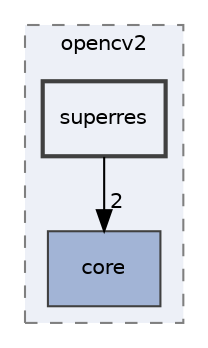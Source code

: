 digraph "P4ALL_OCR-TABLES/vendor/OpenCV/build/include/opencv2/superres"
{
 // LATEX_PDF_SIZE
  edge [fontname="Helvetica",fontsize="10",labelfontname="Helvetica",labelfontsize="10"];
  node [fontname="Helvetica",fontsize="10",shape=record];
  compound=true
  subgraph clusterdir_82e4f955188045376eca4cdd73edc36b {
    graph [ bgcolor="#edf0f7", pencolor="grey50", style="filled,dashed,", label="opencv2", fontname="Helvetica", fontsize="10", URL="dir_82e4f955188045376eca4cdd73edc36b.html"]
  dir_d0a90bd216adce98fc120e9c5b54a47b [shape=box, label="core", style="filled,", fillcolor="#a2b4d6", color="grey25", URL="dir_d0a90bd216adce98fc120e9c5b54a47b.html"];
  dir_2f44af1346803e1fd386d1b8fece57be [shape=box, label="superres", style="filled,bold,", fillcolor="#edf0f7", color="grey25", URL="dir_2f44af1346803e1fd386d1b8fece57be.html"];
  }
  dir_2f44af1346803e1fd386d1b8fece57be->dir_d0a90bd216adce98fc120e9c5b54a47b [headlabel="2", labeldistance=1.5 headhref="dir_000044_000006.html"];
}
